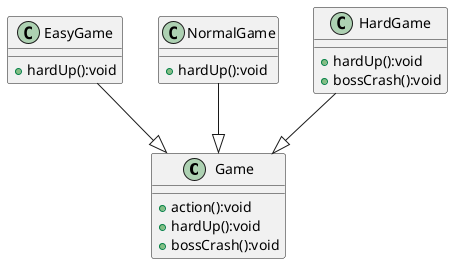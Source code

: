 @startuml
'https://plantuml.com/class-diagram

class Game{
+action():void
+hardUp():void
+bossCrash():void
}

class EasyGame{
+hardUp():void
}
class NormalGame{
+hardUp():void
}
class HardGame{
+hardUp():void
+bossCrash():void
}

EasyGame --|> Game
NormalGame --|> Game
HardGame --|> Game
@enduml